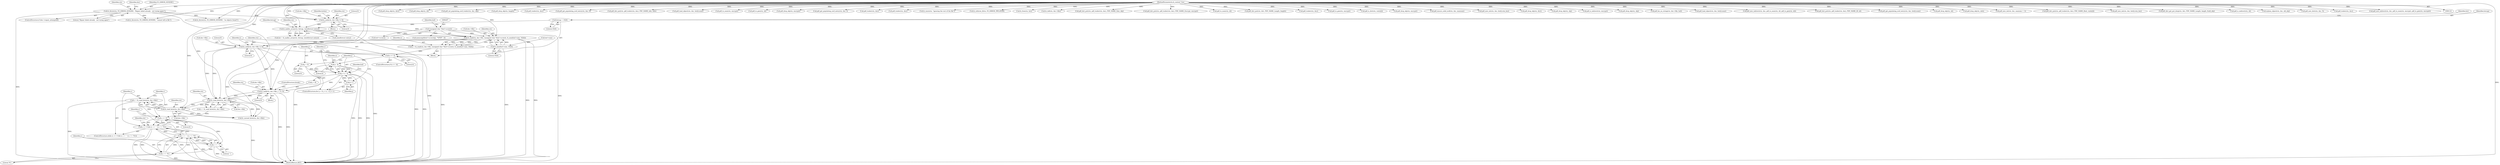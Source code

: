 digraph "0_ghostscript_1e03c06456d997435019fb3526fa2d4be7dbc6ec_0@API" {
"1000282" [label="(Call,c = fz_read_byte(ctx, doc->file))"];
"1000284" [label="(Call,fz_read_byte(ctx, doc->file))"];
"1000265" [label="(Call,fz_read_byte(ctx, doc->file))"];
"1000216" [label="(Call,fz_seek(ctx, doc->file, 0, 0))"];
"1000201" [label="(Call,fz_read(ctx, doc->file, (unsigned char *)buf->scratch, fz_mini(buf->size, 1024)))"];
"1000194" [label="(Call,fz_malloc_array(ctx, listcap, sizeof(struct entry)))"];
"1000177" [label="(Call,fz_seek(ctx, doc->file, 0, 0))"];
"1000158" [label="(Call,fz_throw(ctx, FZ_ERROR_GENERIC, \"Repair failed already - not trying again\"))"];
"1000117" [label="(MethodParameterIn,fz_context *ctx)"];
"1000189" [label="(Call,listcap = 1024)"];
"1000206" [label="(Call,(unsigned char *)buf->scratch)"];
"1000211" [label="(Call,fz_mini(buf->size, 1024))"];
"1000253" [label="(Call,fz_seek(ctx, doc->file, j + 8, 0))"];
"1000232" [label="(Call,j < n - 4)"];
"1000237" [label="(Call,j++)"];
"1000229" [label="(Call,j = 0)"];
"1000234" [label="(Call,n - 4)"];
"1000224" [label="(Call,n >= 4)"];
"1000199" [label="(Call,n = fz_read(ctx, doc->file, (unsigned char *)buf->scratch, fz_mini(buf->size, 1024)))"];
"1000272" [label="(Call,c >= 0)"];
"1000271" [label="(Call,c >= 0 && (c == ' ' || c == '%'))"];
"1000276" [label="(Call,c == ' ')"];
"1000275" [label="(Call,c == ' ' || c == '%')"];
"1000279" [label="(Call,c == '%')"];
"1000183" [label="(Literal,0)"];
"1000179" [label="(Call,doc->file)"];
"1000807" [label="(Call,pdf_drop_obj(ctx, dict))"];
"1001062" [label="(Call,pdf_drop_obj(ctx, id))"];
"1000213" [label="(Identifier,buf)"];
"1000223" [label="(ControlStructure,if (n >= 4))"];
"1000159" [label="(Identifier,ctx)"];
"1000902" [label="(Call,pdf_set_populating_xref_trailer(ctx, doc, obj))"];
"1000191" [label="(Literal,1024)"];
"1000272" [label="(Call,c >= 0)"];
"1000804" [label="(Call,pdf_drop_obj(ctx, length))"];
"1000963" [label="(Call,pdf_trailer(ctx, doc))"];
"1000206" [label="(Call,(unsigned char *)buf->scratch)"];
"1000187" [label="(Identifier,listlen)"];
"1000196" [label="(Identifier,listcap)"];
"1000812" [label="(Call,pdf_get_populating_xref_entry(ctx, doc, 0))"];
"1000973" [label="(Call,pdf_dict_put(ctx, pdf_trailer(ctx, doc), PDF_NAME_Info, info))"];
"1000230" [label="(Identifier,j)"];
"1000212" [label="(Call,buf->size)"];
"1000862" [label="(Call,pdf_load_object(ctx, doc, list[i].num))"];
"1000999" [label="(Call,pdf_to_num(ctx, encrypt))"];
"1001043" [label="(Call,pdf_to_gen(ctx, id))"];
"1000211" [label="(Call,fz_mini(buf->size, 1024))"];
"1000178" [label="(Identifier,ctx)"];
"1000273" [label="(Identifier,c)"];
"1001005" [label="(Call,pdf_drop_obj(ctx, encrypt))"];
"1000263" [label="(Call,c = fz_read_byte(ctx, doc->file))"];
"1000199" [label="(Call,n = fz_read(ctx, doc->file, (unsigned char *)buf->scratch, fz_mini(buf->size, 1024)))"];
"1000193" [label="(Identifier,list)"];
"1000274" [label="(Literal,0)"];
"1000281" [label="(Literal,'%')"];
"1000280" [label="(Identifier,c)"];
"1000226" [label="(Literal,4)"];
"1000670" [label="(Call,pdf_get_populating_xref_entry(ctx, doc, i))"];
"1000275" [label="(Call,c == ' ' || c == '%')"];
"1000242" [label="(Call,memcmp(&buf->scratch[j], \"%PDF\", 4))"];
"1000922" [label="(Call,pdf_trailer(ctx, doc))"];
"1000117" [label="(MethodParameterIn,fz_context *ctx)"];
"1000276" [label="(Call,c == ' ')"];
"1000221" [label="(Literal,0)"];
"1000285" [label="(Identifier,ctx)"];
"1000975" [label="(Call,pdf_trailer(ctx, doc))"];
"1000194" [label="(Call,fz_malloc_array(ctx, listcap, sizeof(struct entry)))"];
"1000325" [label="(Call,fz_warn(ctx, \"ignoring the rest of the file\"))"];
"1000190" [label="(Identifier,listcap)"];
"1000231" [label="(Literal,0)"];
"1001071" [label="(MethodReturn,RET)"];
"1000322" [label="(Call,fz_rethrow_if(ctx, FZ_ERROR_TRYLATER))"];
"1000217" [label="(Identifier,ctx)"];
"1001068" [label="(Call,fz_free(ctx, list))"];
"1000234" [label="(Call,n - 4)"];
"1000299" [label="(Call,fz_tell(ctx, doc->file))"];
"1000271" [label="(Call,c >= 0 && (c == ' ' || c == '%'))"];
"1000265" [label="(Call,fz_read_byte(ctx, doc->file))"];
"1000192" [label="(Call,list = fz_malloc_array(ctx, listcap, sizeof(struct entry)))"];
"1000202" [label="(Identifier,ctx)"];
"1000229" [label="(Call,j = 0)"];
"1000225" [label="(Identifier,n)"];
"1000119" [label="(Block,)"];
"1000215" [label="(Literal,1024)"];
"1000236" [label="(Literal,4)"];
"1000920" [label="(Call,pdf_dict_put(ctx, pdf_trailer(ctx, doc), PDF_NAME_Size, obj))"];
"1000208" [label="(Call,buf->scratch)"];
"1000232" [label="(Call,j < n - 4)"];
"1000270" [label="(ControlStructure,while (c >= 0 && (c == ' ' || c == '%')))"];
"1001014" [label="(Call,pdf_dict_put(ctx, pdf_trailer(ctx, doc), PDF_NAME_Encrypt, encrypt))"];
"1000266" [label="(Identifier,ctx)"];
"1000267" [label="(Call,doc->file)"];
"1000261" [label="(Literal,0)"];
"1001040" [label="(Call,pdf_to_num(ctx, id))"];
"1000799" [label="(Call,pdf_dict_put(ctx, dict, PDF_NAME_Length, length))"];
"1001057" [label="(Call,pdf_trailer(ctx, doc))"];
"1000233" [label="(Identifier,j)"];
"1000237" [label="(Call,j++)"];
"1000189" [label="(Call,listcap = 1024)"];
"1000308" [label="(Call,fz_throw(ctx, FZ_ERROR_GENERIC, \"cannot tell in file\"))"];
"1000201" [label="(Call,fz_read(ctx, doc->file, (unsigned char *)buf->scratch, fz_mini(buf->size, 1024)))"];
"1000262" [label="(ControlStructure,break;)"];
"1001002" [label="(Call,pdf_to_gen(ctx, encrypt))"];
"1000950" [label="(Call,pdf_is_dict(ctx, roots[i]))"];
"1000154" [label="(ControlStructure,if (doc->repair_attempted))"];
"1001021" [label="(Call,pdf_drop_obj(ctx, encrypt))"];
"1000177" [label="(Call,fz_seek(ctx, doc->file, 0, 0))"];
"1000654" [label="(Call,pdf_ensure_solid_xref(ctx, doc, maxnum))"];
"1000791" [label="(Call,pdf_new_int(ctx, doc, list[i].stm_len))"];
"1000246" [label="(Identifier,buf)"];
"1000893" [label="(Call,pdf_drop_obj(ctx, dict))"];
"1000253" [label="(Call,fz_seek(ctx, doc->file, j + 8, 0))"];
"1000238" [label="(Identifier,j)"];
"1000277" [label="(Identifier,c)"];
"1000290" [label="(Identifier,ctx)"];
"1000927" [label="(Call,pdf_drop_obj(ctx, obj))"];
"1000164" [label="(Identifier,doc)"];
"1000264" [label="(Identifier,c)"];
"1000650" [label="(Call,fz_throw(ctx, FZ_ERROR_GENERIC, \"no objects found\"))"];
"1000161" [label="(Literal,\"Repair failed already - not trying again\")"];
"1000254" [label="(Identifier,ctx)"];
"1000235" [label="(Identifier,n)"];
"1000990" [label="(Call,pdf_is_indirect(ctx, encrypt))"];
"1000906" [label="(Call,pdf_drop_obj(ctx, obj))"];
"1000289" [label="(Call,fz_unread_byte(ctx, doc->file))"];
"1000315" [label="(Call,pdf_lex_no_string(ctx, doc->file, buf))"];
"1000781" [label="(Call,pdf_load_object(ctx, doc, list[i].num))"];
"1000284" [label="(Call,fz_read_byte(ctx, doc->file))"];
"1001037" [label="(Call,pdf_new_indirect(ctx, doc, pdf_to_num(ctx, id), pdf_to_gen(ctx, id)))"];
"1001055" [label="(Call,pdf_dict_put(ctx, pdf_trailer(ctx, doc), PDF_NAME_ID, id))"];
"1000718" [label="(Call,pdf_get_populating_xref_entry(ctx, doc, list[i].num))"];
"1000203" [label="(Call,doc->file)"];
"1000283" [label="(Identifier,c)"];
"1001046" [label="(Call,pdf_drop_obj(ctx, id))"];
"1000980" [label="(Call,pdf_drop_obj(ctx, info))"];
"1000224" [label="(Call,n >= 4)"];
"1000255" [label="(Call,doc->file)"];
"1000195" [label="(Identifier,ctx)"];
"1000160" [label="(Identifier,FZ_ERROR_GENERIC)"];
"1000914" [label="(Call,pdf_new_int(ctx, doc, maxnum + 1))"];
"1000279" [label="(Call,c == '%')"];
"1000222" [label="(Literal,0)"];
"1000158" [label="(Call,fz_throw(ctx, FZ_ERROR_GENERIC, \"Repair failed already - not trying again\"))"];
"1000961" [label="(Call,pdf_dict_put(ctx, pdf_trailer(ctx, doc), PDF_NAME_Root, roots[i]))"];
"1000200" [label="(Identifier,n)"];
"1000872" [label="(Call,pdf_new_int(ctx, doc, list[i].stm_len))"];
"1000880" [label="(Call,pdf_dict_get_put_drop(ctx, dict, PDF_NAME_Length, length, &old_obj))"];
"1000278" [label="(Literal,' ')"];
"1000218" [label="(Call,doc->file)"];
"1000282" [label="(Call,c = fz_read_byte(ctx, doc->file))"];
"1001031" [label="(Call,pdf_is_indirect(ctx, id))"];
"1000228" [label="(ControlStructure,for (j = 0; j < n - 4; j++))"];
"1000258" [label="(Call,j + 8)"];
"1000889" [label="(Call,orphan_object(ctx, doc, old_obj))"];
"1000898" [label="(Call,pdf_new_dict(ctx, doc, 5))"];
"1000286" [label="(Call,doc->file)"];
"1000252" [label="(Block,)"];
"1001016" [label="(Call,pdf_trailer(ctx, doc))"];
"1000996" [label="(Call,pdf_new_indirect(ctx, doc, pdf_to_num(ctx, encrypt), pdf_to_gen(ctx, encrypt)))"];
"1000197" [label="(Call,sizeof(struct entry))"];
"1000182" [label="(Literal,0)"];
"1000216" [label="(Call,fz_seek(ctx, doc->file, 0, 0))"];
"1000184" [label="(Block,)"];
"1000282" -> "1000270"  [label="AST: "];
"1000282" -> "1000284"  [label="CFG: "];
"1000283" -> "1000282"  [label="AST: "];
"1000284" -> "1000282"  [label="AST: "];
"1000273" -> "1000282"  [label="CFG: "];
"1000282" -> "1001071"  [label="DDG: "];
"1000282" -> "1000272"  [label="DDG: "];
"1000284" -> "1000282"  [label="DDG: "];
"1000284" -> "1000282"  [label="DDG: "];
"1000284" -> "1000286"  [label="CFG: "];
"1000285" -> "1000284"  [label="AST: "];
"1000286" -> "1000284"  [label="AST: "];
"1000265" -> "1000284"  [label="DDG: "];
"1000265" -> "1000284"  [label="DDG: "];
"1000117" -> "1000284"  [label="DDG: "];
"1000284" -> "1000289"  [label="DDG: "];
"1000284" -> "1000289"  [label="DDG: "];
"1000265" -> "1000263"  [label="AST: "];
"1000265" -> "1000267"  [label="CFG: "];
"1000266" -> "1000265"  [label="AST: "];
"1000267" -> "1000265"  [label="AST: "];
"1000263" -> "1000265"  [label="CFG: "];
"1000265" -> "1000263"  [label="DDG: "];
"1000265" -> "1000263"  [label="DDG: "];
"1000216" -> "1000265"  [label="DDG: "];
"1000216" -> "1000265"  [label="DDG: "];
"1000253" -> "1000265"  [label="DDG: "];
"1000253" -> "1000265"  [label="DDG: "];
"1000117" -> "1000265"  [label="DDG: "];
"1000265" -> "1000289"  [label="DDG: "];
"1000265" -> "1000289"  [label="DDG: "];
"1000216" -> "1000184"  [label="AST: "];
"1000216" -> "1000222"  [label="CFG: "];
"1000217" -> "1000216"  [label="AST: "];
"1000218" -> "1000216"  [label="AST: "];
"1000221" -> "1000216"  [label="AST: "];
"1000222" -> "1000216"  [label="AST: "];
"1000225" -> "1000216"  [label="CFG: "];
"1000216" -> "1001071"  [label="DDG: "];
"1000201" -> "1000216"  [label="DDG: "];
"1000201" -> "1000216"  [label="DDG: "];
"1000117" -> "1000216"  [label="DDG: "];
"1000216" -> "1000253"  [label="DDG: "];
"1000216" -> "1000253"  [label="DDG: "];
"1000201" -> "1000199"  [label="AST: "];
"1000201" -> "1000211"  [label="CFG: "];
"1000202" -> "1000201"  [label="AST: "];
"1000203" -> "1000201"  [label="AST: "];
"1000206" -> "1000201"  [label="AST: "];
"1000211" -> "1000201"  [label="AST: "];
"1000199" -> "1000201"  [label="CFG: "];
"1000201" -> "1001071"  [label="DDG: "];
"1000201" -> "1001071"  [label="DDG: "];
"1000201" -> "1000199"  [label="DDG: "];
"1000201" -> "1000199"  [label="DDG: "];
"1000201" -> "1000199"  [label="DDG: "];
"1000201" -> "1000199"  [label="DDG: "];
"1000194" -> "1000201"  [label="DDG: "];
"1000117" -> "1000201"  [label="DDG: "];
"1000177" -> "1000201"  [label="DDG: "];
"1000206" -> "1000201"  [label="DDG: "];
"1000211" -> "1000201"  [label="DDG: "];
"1000211" -> "1000201"  [label="DDG: "];
"1000194" -> "1000192"  [label="AST: "];
"1000194" -> "1000197"  [label="CFG: "];
"1000195" -> "1000194"  [label="AST: "];
"1000196" -> "1000194"  [label="AST: "];
"1000197" -> "1000194"  [label="AST: "];
"1000192" -> "1000194"  [label="CFG: "];
"1000194" -> "1001071"  [label="DDG: "];
"1000194" -> "1000192"  [label="DDG: "];
"1000194" -> "1000192"  [label="DDG: "];
"1000177" -> "1000194"  [label="DDG: "];
"1000117" -> "1000194"  [label="DDG: "];
"1000189" -> "1000194"  [label="DDG: "];
"1000177" -> "1000119"  [label="AST: "];
"1000177" -> "1000183"  [label="CFG: "];
"1000178" -> "1000177"  [label="AST: "];
"1000179" -> "1000177"  [label="AST: "];
"1000182" -> "1000177"  [label="AST: "];
"1000183" -> "1000177"  [label="AST: "];
"1000187" -> "1000177"  [label="CFG: "];
"1000158" -> "1000177"  [label="DDG: "];
"1000117" -> "1000177"  [label="DDG: "];
"1000158" -> "1000154"  [label="AST: "];
"1000158" -> "1000161"  [label="CFG: "];
"1000159" -> "1000158"  [label="AST: "];
"1000160" -> "1000158"  [label="AST: "];
"1000161" -> "1000158"  [label="AST: "];
"1000164" -> "1000158"  [label="CFG: "];
"1000158" -> "1001071"  [label="DDG: "];
"1000158" -> "1001071"  [label="DDG: "];
"1000117" -> "1000158"  [label="DDG: "];
"1000158" -> "1000308"  [label="DDG: "];
"1000158" -> "1000650"  [label="DDG: "];
"1000117" -> "1000116"  [label="AST: "];
"1000117" -> "1001071"  [label="DDG: "];
"1000117" -> "1000253"  [label="DDG: "];
"1000117" -> "1000289"  [label="DDG: "];
"1000117" -> "1000299"  [label="DDG: "];
"1000117" -> "1000308"  [label="DDG: "];
"1000117" -> "1000315"  [label="DDG: "];
"1000117" -> "1000322"  [label="DDG: "];
"1000117" -> "1000325"  [label="DDG: "];
"1000117" -> "1000650"  [label="DDG: "];
"1000117" -> "1000654"  [label="DDG: "];
"1000117" -> "1000670"  [label="DDG: "];
"1000117" -> "1000718"  [label="DDG: "];
"1000117" -> "1000781"  [label="DDG: "];
"1000117" -> "1000791"  [label="DDG: "];
"1000117" -> "1000799"  [label="DDG: "];
"1000117" -> "1000804"  [label="DDG: "];
"1000117" -> "1000807"  [label="DDG: "];
"1000117" -> "1000812"  [label="DDG: "];
"1000117" -> "1000862"  [label="DDG: "];
"1000117" -> "1000872"  [label="DDG: "];
"1000117" -> "1000880"  [label="DDG: "];
"1000117" -> "1000889"  [label="DDG: "];
"1000117" -> "1000893"  [label="DDG: "];
"1000117" -> "1000898"  [label="DDG: "];
"1000117" -> "1000902"  [label="DDG: "];
"1000117" -> "1000906"  [label="DDG: "];
"1000117" -> "1000914"  [label="DDG: "];
"1000117" -> "1000920"  [label="DDG: "];
"1000117" -> "1000922"  [label="DDG: "];
"1000117" -> "1000927"  [label="DDG: "];
"1000117" -> "1000950"  [label="DDG: "];
"1000117" -> "1000961"  [label="DDG: "];
"1000117" -> "1000963"  [label="DDG: "];
"1000117" -> "1000973"  [label="DDG: "];
"1000117" -> "1000975"  [label="DDG: "];
"1000117" -> "1000980"  [label="DDG: "];
"1000117" -> "1000990"  [label="DDG: "];
"1000117" -> "1000996"  [label="DDG: "];
"1000117" -> "1000999"  [label="DDG: "];
"1000117" -> "1001002"  [label="DDG: "];
"1000117" -> "1001005"  [label="DDG: "];
"1000117" -> "1001014"  [label="DDG: "];
"1000117" -> "1001016"  [label="DDG: "];
"1000117" -> "1001021"  [label="DDG: "];
"1000117" -> "1001031"  [label="DDG: "];
"1000117" -> "1001037"  [label="DDG: "];
"1000117" -> "1001040"  [label="DDG: "];
"1000117" -> "1001043"  [label="DDG: "];
"1000117" -> "1001046"  [label="DDG: "];
"1000117" -> "1001055"  [label="DDG: "];
"1000117" -> "1001057"  [label="DDG: "];
"1000117" -> "1001062"  [label="DDG: "];
"1000117" -> "1001068"  [label="DDG: "];
"1000189" -> "1000184"  [label="AST: "];
"1000189" -> "1000191"  [label="CFG: "];
"1000190" -> "1000189"  [label="AST: "];
"1000191" -> "1000189"  [label="AST: "];
"1000193" -> "1000189"  [label="CFG: "];
"1000206" -> "1000208"  [label="CFG: "];
"1000207" -> "1000206"  [label="AST: "];
"1000208" -> "1000206"  [label="AST: "];
"1000213" -> "1000206"  [label="CFG: "];
"1000206" -> "1001071"  [label="DDG: "];
"1000206" -> "1000242"  [label="DDG: "];
"1000211" -> "1000215"  [label="CFG: "];
"1000212" -> "1000211"  [label="AST: "];
"1000215" -> "1000211"  [label="AST: "];
"1000211" -> "1001071"  [label="DDG: "];
"1000253" -> "1000252"  [label="AST: "];
"1000253" -> "1000261"  [label="CFG: "];
"1000254" -> "1000253"  [label="AST: "];
"1000255" -> "1000253"  [label="AST: "];
"1000258" -> "1000253"  [label="AST: "];
"1000261" -> "1000253"  [label="AST: "];
"1000262" -> "1000253"  [label="CFG: "];
"1000253" -> "1001071"  [label="DDG: "];
"1000253" -> "1001071"  [label="DDG: "];
"1000232" -> "1000253"  [label="DDG: "];
"1000232" -> "1000228"  [label="AST: "];
"1000232" -> "1000234"  [label="CFG: "];
"1000233" -> "1000232"  [label="AST: "];
"1000234" -> "1000232"  [label="AST: "];
"1000246" -> "1000232"  [label="CFG: "];
"1000264" -> "1000232"  [label="CFG: "];
"1000232" -> "1001071"  [label="DDG: "];
"1000232" -> "1001071"  [label="DDG: "];
"1000232" -> "1001071"  [label="DDG: "];
"1000237" -> "1000232"  [label="DDG: "];
"1000229" -> "1000232"  [label="DDG: "];
"1000234" -> "1000232"  [label="DDG: "];
"1000234" -> "1000232"  [label="DDG: "];
"1000232" -> "1000237"  [label="DDG: "];
"1000232" -> "1000258"  [label="DDG: "];
"1000237" -> "1000228"  [label="AST: "];
"1000237" -> "1000238"  [label="CFG: "];
"1000238" -> "1000237"  [label="AST: "];
"1000233" -> "1000237"  [label="CFG: "];
"1000229" -> "1000228"  [label="AST: "];
"1000229" -> "1000231"  [label="CFG: "];
"1000230" -> "1000229"  [label="AST: "];
"1000231" -> "1000229"  [label="AST: "];
"1000233" -> "1000229"  [label="CFG: "];
"1000234" -> "1000236"  [label="CFG: "];
"1000235" -> "1000234"  [label="AST: "];
"1000236" -> "1000234"  [label="AST: "];
"1000234" -> "1001071"  [label="DDG: "];
"1000224" -> "1000234"  [label="DDG: "];
"1000224" -> "1000223"  [label="AST: "];
"1000224" -> "1000226"  [label="CFG: "];
"1000225" -> "1000224"  [label="AST: "];
"1000226" -> "1000224"  [label="AST: "];
"1000230" -> "1000224"  [label="CFG: "];
"1000264" -> "1000224"  [label="CFG: "];
"1000224" -> "1001071"  [label="DDG: "];
"1000224" -> "1001071"  [label="DDG: "];
"1000199" -> "1000224"  [label="DDG: "];
"1000199" -> "1000184"  [label="AST: "];
"1000200" -> "1000199"  [label="AST: "];
"1000217" -> "1000199"  [label="CFG: "];
"1000199" -> "1001071"  [label="DDG: "];
"1000272" -> "1000271"  [label="AST: "];
"1000272" -> "1000274"  [label="CFG: "];
"1000273" -> "1000272"  [label="AST: "];
"1000274" -> "1000272"  [label="AST: "];
"1000277" -> "1000272"  [label="CFG: "];
"1000271" -> "1000272"  [label="CFG: "];
"1000272" -> "1001071"  [label="DDG: "];
"1000272" -> "1000271"  [label="DDG: "];
"1000272" -> "1000271"  [label="DDG: "];
"1000263" -> "1000272"  [label="DDG: "];
"1000272" -> "1000276"  [label="DDG: "];
"1000271" -> "1000270"  [label="AST: "];
"1000271" -> "1000275"  [label="CFG: "];
"1000275" -> "1000271"  [label="AST: "];
"1000283" -> "1000271"  [label="CFG: "];
"1000290" -> "1000271"  [label="CFG: "];
"1000271" -> "1001071"  [label="DDG: "];
"1000271" -> "1001071"  [label="DDG: "];
"1000271" -> "1001071"  [label="DDG: "];
"1000275" -> "1000271"  [label="DDG: "];
"1000275" -> "1000271"  [label="DDG: "];
"1000276" -> "1000275"  [label="AST: "];
"1000276" -> "1000278"  [label="CFG: "];
"1000277" -> "1000276"  [label="AST: "];
"1000278" -> "1000276"  [label="AST: "];
"1000280" -> "1000276"  [label="CFG: "];
"1000275" -> "1000276"  [label="CFG: "];
"1000276" -> "1001071"  [label="DDG: "];
"1000276" -> "1000275"  [label="DDG: "];
"1000276" -> "1000275"  [label="DDG: "];
"1000276" -> "1000279"  [label="DDG: "];
"1000275" -> "1000279"  [label="CFG: "];
"1000279" -> "1000275"  [label="AST: "];
"1000275" -> "1001071"  [label="DDG: "];
"1000275" -> "1001071"  [label="DDG: "];
"1000279" -> "1000275"  [label="DDG: "];
"1000279" -> "1000275"  [label="DDG: "];
"1000279" -> "1000281"  [label="CFG: "];
"1000280" -> "1000279"  [label="AST: "];
"1000281" -> "1000279"  [label="AST: "];
"1000279" -> "1001071"  [label="DDG: "];
}
